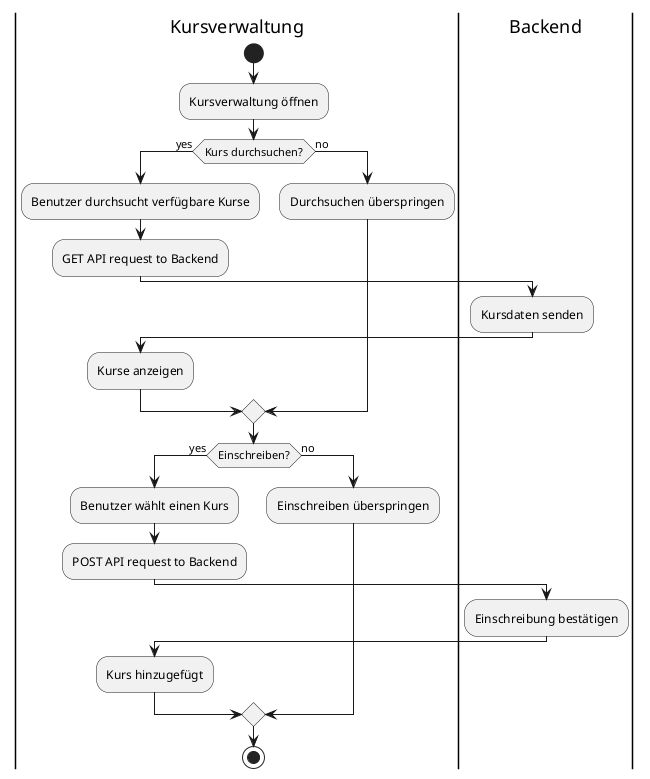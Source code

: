 @startuml
| Kursverwaltung |
start
:Kursverwaltung öffnen;
if (Kurs durchsuchen?) then (yes)
  :Benutzer durchsucht verfügbare Kurse;
  :GET API request to Backend;
  | Backend |
  :Kursdaten senden;
  | Kursverwaltung |
  :Kurse anzeigen;
else (no)
  :Durchsuchen überspringen;
endif

if (Einschreiben?) then (yes)
  :Benutzer wählt einen Kurs;
  :POST API request to Backend;
  | Backend |
  :Einschreibung bestätigen;
  | Kursverwaltung |
  :Kurs hinzugefügt;
else (no)
  :Einschreiben überspringen;
endif
stop
@enduml

